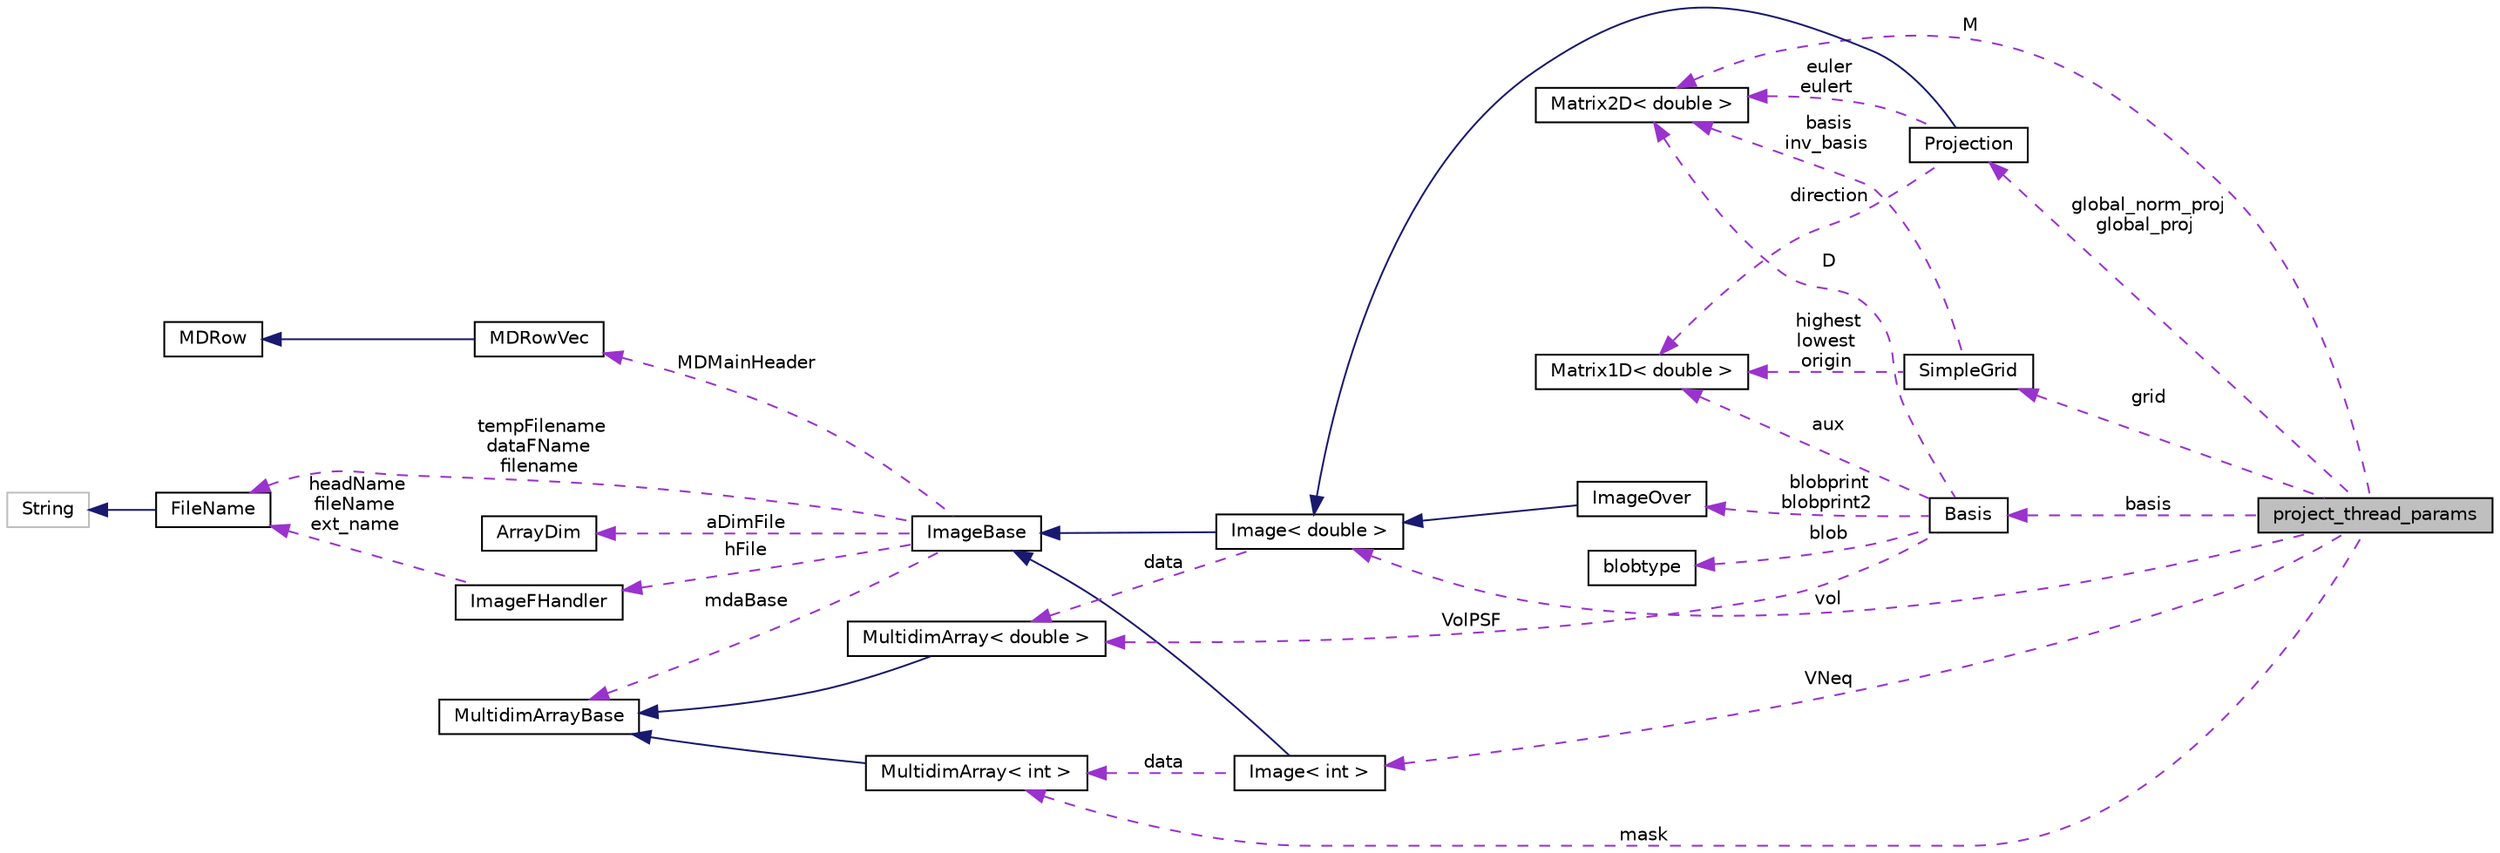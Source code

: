 digraph "project_thread_params"
{
  edge [fontname="Helvetica",fontsize="10",labelfontname="Helvetica",labelfontsize="10"];
  node [fontname="Helvetica",fontsize="10",shape=record];
  rankdir="LR";
  Node1 [label="project_thread_params",height=0.2,width=0.4,color="black", fillcolor="grey75", style="filled", fontcolor="black"];
  Node2 -> Node1 [dir="back",color="darkorchid3",fontsize="10",style="dashed",label=" M" ,fontname="Helvetica"];
  Node2 [label="Matrix2D\< double \>",height=0.2,width=0.4,color="black", fillcolor="white", style="filled",URL="$classMatrix2D.html"];
  Node3 -> Node1 [dir="back",color="darkorchid3",fontsize="10",style="dashed",label=" global_norm_proj\nglobal_proj" ,fontname="Helvetica"];
  Node3 [label="Projection",height=0.2,width=0.4,color="black", fillcolor="white", style="filled",URL="$classProjection.html"];
  Node4 -> Node3 [dir="back",color="midnightblue",fontsize="10",style="solid",fontname="Helvetica"];
  Node4 [label="Image\< double \>",height=0.2,width=0.4,color="black", fillcolor="white", style="filled",URL="$classImage.html"];
  Node5 -> Node4 [dir="back",color="midnightblue",fontsize="10",style="solid",fontname="Helvetica"];
  Node5 [label="ImageBase",height=0.2,width=0.4,color="black", fillcolor="white", style="filled",URL="$classImageBase.html",tooltip="Image base class. "];
  Node6 -> Node5 [dir="back",color="darkorchid3",fontsize="10",style="dashed",label=" mdaBase" ,fontname="Helvetica"];
  Node6 [label="MultidimArrayBase",height=0.2,width=0.4,color="black", fillcolor="white", style="filled",URL="$classMultidimArrayBase.html"];
  Node7 -> Node5 [dir="back",color="darkorchid3",fontsize="10",style="dashed",label=" MDMainHeader" ,fontname="Helvetica"];
  Node7 [label="MDRowVec",height=0.2,width=0.4,color="black", fillcolor="white", style="filled",URL="$classMDRowVec.html"];
  Node8 -> Node7 [dir="back",color="midnightblue",fontsize="10",style="solid",fontname="Helvetica"];
  Node8 [label="MDRow",height=0.2,width=0.4,color="black", fillcolor="white", style="filled",URL="$classMDRow.html"];
  Node9 -> Node5 [dir="back",color="darkorchid3",fontsize="10",style="dashed",label=" hFile" ,fontname="Helvetica"];
  Node9 [label="ImageFHandler",height=0.2,width=0.4,color="black", fillcolor="white", style="filled",URL="$structImageFHandler.html"];
  Node10 -> Node9 [dir="back",color="darkorchid3",fontsize="10",style="dashed",label=" headName\nfileName\next_name" ,fontname="Helvetica"];
  Node10 [label="FileName",height=0.2,width=0.4,color="black", fillcolor="white", style="filled",URL="$classFileName.html"];
  Node11 -> Node10 [dir="back",color="midnightblue",fontsize="10",style="solid",fontname="Helvetica"];
  Node11 [label="String",height=0.2,width=0.4,color="grey75", fillcolor="white", style="filled"];
  Node12 -> Node5 [dir="back",color="darkorchid3",fontsize="10",style="dashed",label=" aDimFile" ,fontname="Helvetica"];
  Node12 [label="ArrayDim",height=0.2,width=0.4,color="black", fillcolor="white", style="filled",URL="$structArrayDim.html"];
  Node10 -> Node5 [dir="back",color="darkorchid3",fontsize="10",style="dashed",label=" tempFilename\ndataFName\nfilename" ,fontname="Helvetica"];
  Node13 -> Node4 [dir="back",color="darkorchid3",fontsize="10",style="dashed",label=" data" ,fontname="Helvetica"];
  Node13 [label="MultidimArray\< double \>",height=0.2,width=0.4,color="black", fillcolor="white", style="filled",URL="$classMultidimArray.html"];
  Node6 -> Node13 [dir="back",color="midnightblue",fontsize="10",style="solid",fontname="Helvetica"];
  Node2 -> Node3 [dir="back",color="darkorchid3",fontsize="10",style="dashed",label=" euler\neulert" ,fontname="Helvetica"];
  Node14 -> Node3 [dir="back",color="darkorchid3",fontsize="10",style="dashed",label=" direction" ,fontname="Helvetica"];
  Node14 [label="Matrix1D\< double \>",height=0.2,width=0.4,color="black", fillcolor="white", style="filled",URL="$classMatrix1D.html"];
  Node15 -> Node1 [dir="back",color="darkorchid3",fontsize="10",style="dashed",label=" basis" ,fontname="Helvetica"];
  Node15 [label="Basis",height=0.2,width=0.4,color="black", fillcolor="white", style="filled",URL="$classBasis.html"];
  Node16 -> Node15 [dir="back",color="darkorchid3",fontsize="10",style="dashed",label=" blobprint\nblobprint2" ,fontname="Helvetica"];
  Node16 [label="ImageOver",height=0.2,width=0.4,color="black", fillcolor="white", style="filled",URL="$classImageOver.html"];
  Node4 -> Node16 [dir="back",color="midnightblue",fontsize="10",style="solid",fontname="Helvetica"];
  Node17 -> Node15 [dir="back",color="darkorchid3",fontsize="10",style="dashed",label=" blob" ,fontname="Helvetica"];
  Node17 [label="blobtype",height=0.2,width=0.4,color="black", fillcolor="white", style="filled",URL="$structblobtype.html"];
  Node2 -> Node15 [dir="back",color="darkorchid3",fontsize="10",style="dashed",label=" D" ,fontname="Helvetica"];
  Node14 -> Node15 [dir="back",color="darkorchid3",fontsize="10",style="dashed",label=" aux" ,fontname="Helvetica"];
  Node13 -> Node15 [dir="back",color="darkorchid3",fontsize="10",style="dashed",label=" VolPSF" ,fontname="Helvetica"];
  Node4 -> Node1 [dir="back",color="darkorchid3",fontsize="10",style="dashed",label=" vol" ,fontname="Helvetica"];
  Node18 -> Node1 [dir="back",color="darkorchid3",fontsize="10",style="dashed",label=" mask" ,fontname="Helvetica"];
  Node18 [label="MultidimArray\< int \>",height=0.2,width=0.4,color="black", fillcolor="white", style="filled",URL="$classMultidimArray.html"];
  Node6 -> Node18 [dir="back",color="midnightblue",fontsize="10",style="solid",fontname="Helvetica"];
  Node19 -> Node1 [dir="back",color="darkorchid3",fontsize="10",style="dashed",label=" VNeq" ,fontname="Helvetica"];
  Node19 [label="Image\< int \>",height=0.2,width=0.4,color="black", fillcolor="white", style="filled",URL="$classImage.html"];
  Node5 -> Node19 [dir="back",color="midnightblue",fontsize="10",style="solid",fontname="Helvetica"];
  Node18 -> Node19 [dir="back",color="darkorchid3",fontsize="10",style="dashed",label=" data" ,fontname="Helvetica"];
  Node20 -> Node1 [dir="back",color="darkorchid3",fontsize="10",style="dashed",label=" grid" ,fontname="Helvetica"];
  Node20 [label="SimpleGrid",height=0.2,width=0.4,color="black", fillcolor="white", style="filled",URL="$classSimpleGrid.html"];
  Node2 -> Node20 [dir="back",color="darkorchid3",fontsize="10",style="dashed",label=" basis\ninv_basis" ,fontname="Helvetica"];
  Node14 -> Node20 [dir="back",color="darkorchid3",fontsize="10",style="dashed",label=" highest\nlowest\norigin" ,fontname="Helvetica"];
}
